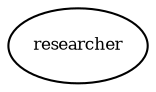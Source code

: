 digraph RGL__DirectedAdjacencyGraph {
    researcher [
        fontsize = 8,
        label = researcher
    ]
}
